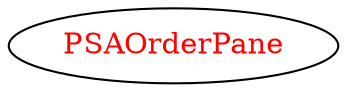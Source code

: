 digraph dependencyGraph {
 concentrate=true;
 ranksep="2.0";
 rankdir="LR"; 
 splines="ortho";
"PSAOrderPane" [fontcolor="red"];
}
